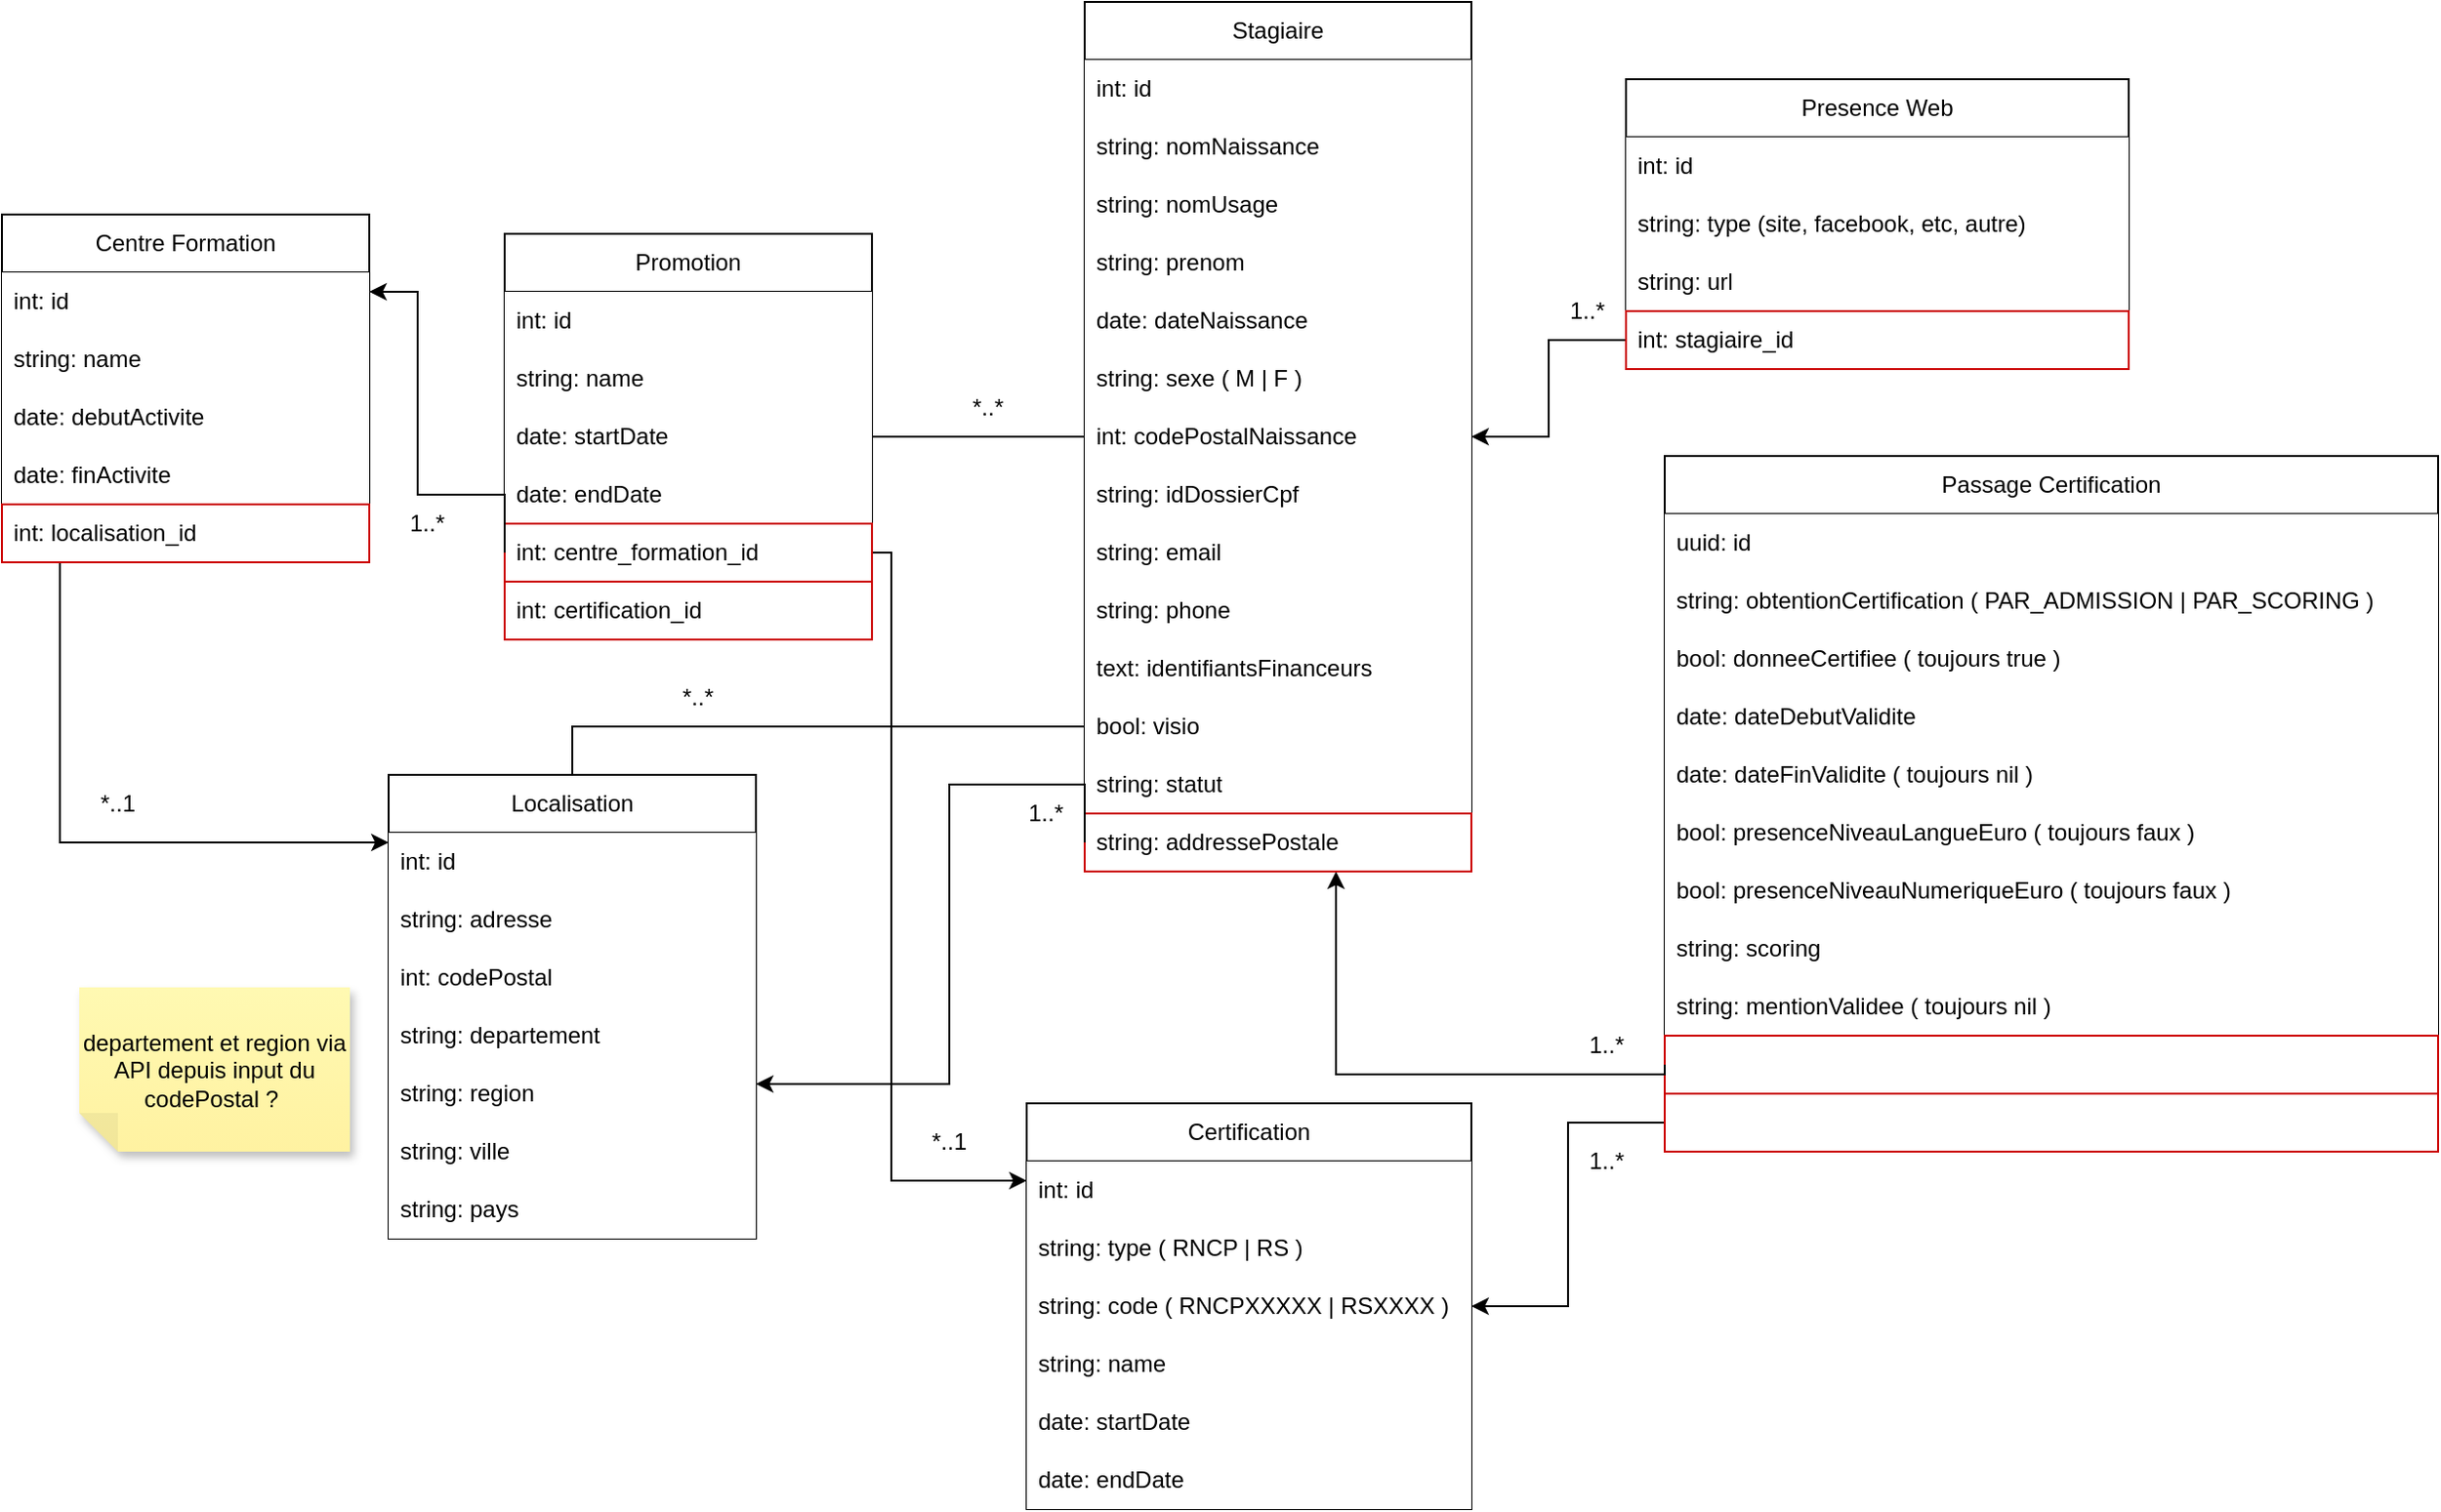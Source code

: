 <mxfile>
    <diagram name="Page-1" id="Tp8htie_owTlGBTcX6JP">
        <mxGraphModel dx="1893" dy="428" grid="1" gridSize="10" guides="1" tooltips="1" connect="1" arrows="1" fold="1" page="1" pageScale="1" pageWidth="827" pageHeight="1169" math="0" shadow="0">
            <root>
                <mxCell id="0"/>
                <mxCell id="1" parent="0"/>
                <mxCell id="n4U7ndQowQ5HId22_Uco-2" value="Certification" style="swimlane;fontStyle=0;childLayout=stackLayout;horizontal=1;startSize=30;horizontalStack=0;resizeParent=1;resizeParentMax=0;resizeLast=0;collapsible=1;marginBottom=0;whiteSpace=wrap;html=1;" parent="1" vertex="1">
                    <mxGeometry x="-190" y="630" width="230" height="210" as="geometry">
                        <mxRectangle x="-190" y="630" width="100" height="30" as="alternateBounds"/>
                    </mxGeometry>
                </mxCell>
                <mxCell id="n4U7ndQowQ5HId22_Uco-3" value="int: id" style="text;strokeColor=none;fillColor=default;align=left;verticalAlign=middle;spacingLeft=4;spacingRight=4;overflow=hidden;points=[[0,0.5],[1,0.5]];portConstraint=eastwest;rotatable=0;whiteSpace=wrap;html=1;" parent="n4U7ndQowQ5HId22_Uco-2" vertex="1">
                    <mxGeometry y="30" width="230" height="30" as="geometry"/>
                </mxCell>
                <mxCell id="17" value="string: type ( RNCP | RS )" style="text;strokeColor=none;fillColor=default;align=left;verticalAlign=middle;spacingLeft=4;spacingRight=4;overflow=hidden;points=[[0,0.5],[1,0.5]];portConstraint=eastwest;rotatable=0;whiteSpace=wrap;html=1;" vertex="1" parent="n4U7ndQowQ5HId22_Uco-2">
                    <mxGeometry y="60" width="230" height="30" as="geometry"/>
                </mxCell>
                <mxCell id="n4U7ndQowQ5HId22_Uco-4" value="string: code ( RNCPXXXXX | RSXXXX )" style="text;strokeColor=none;fillColor=default;align=left;verticalAlign=middle;spacingLeft=4;spacingRight=4;overflow=hidden;points=[[0,0.5],[1,0.5]];portConstraint=eastwest;rotatable=0;whiteSpace=wrap;html=1;" parent="n4U7ndQowQ5HId22_Uco-2" vertex="1">
                    <mxGeometry y="90" width="230" height="30" as="geometry"/>
                </mxCell>
                <mxCell id="n4U7ndQowQ5HId22_Uco-5" value="string: name" style="text;strokeColor=none;fillColor=default;align=left;verticalAlign=middle;spacingLeft=4;spacingRight=4;overflow=hidden;points=[[0,0.5],[1,0.5]];portConstraint=eastwest;rotatable=0;whiteSpace=wrap;html=1;" parent="n4U7ndQowQ5HId22_Uco-2" vertex="1">
                    <mxGeometry y="120" width="230" height="30" as="geometry"/>
                </mxCell>
                <mxCell id="n4U7ndQowQ5HId22_Uco-6" value="date: startDate" style="text;strokeColor=none;fillColor=default;align=left;verticalAlign=middle;spacingLeft=4;spacingRight=4;overflow=hidden;points=[[0,0.5],[1,0.5]];portConstraint=eastwest;rotatable=0;whiteSpace=wrap;html=1;" parent="n4U7ndQowQ5HId22_Uco-2" vertex="1">
                    <mxGeometry y="150" width="230" height="30" as="geometry"/>
                </mxCell>
                <mxCell id="n4U7ndQowQ5HId22_Uco-7" value="date: endDate" style="text;strokeColor=none;fillColor=default;align=left;verticalAlign=middle;spacingLeft=4;spacingRight=4;overflow=hidden;points=[[0,0.5],[1,0.5]];portConstraint=eastwest;rotatable=0;whiteSpace=wrap;html=1;" parent="n4U7ndQowQ5HId22_Uco-2" vertex="1">
                    <mxGeometry y="180" width="230" height="30" as="geometry"/>
                </mxCell>
                <mxCell id="n4U7ndQowQ5HId22_Uco-40" style="edgeStyle=orthogonalEdgeStyle;rounded=0;orthogonalLoop=1;jettySize=auto;html=1;entryX=1;entryY=0.5;entryDx=0;entryDy=0;exitX=0;exitY=0.5;exitDx=0;exitDy=0;startArrow=none;startFill=0;endArrow=classic;endFill=1;" parent="1" source="n4U7ndQowQ5HId22_Uco-44" target="n4U7ndQowQ5HId22_Uco-4" edge="1">
                    <mxGeometry relative="1" as="geometry"/>
                </mxCell>
                <mxCell id="n4U7ndQowQ5HId22_Uco-8" value="Passage Certification" style="swimlane;fontStyle=0;childLayout=stackLayout;horizontal=1;startSize=30;horizontalStack=0;resizeParent=1;resizeParentMax=0;resizeLast=0;collapsible=1;marginBottom=0;whiteSpace=wrap;html=1;" parent="1" vertex="1">
                    <mxGeometry x="140" y="295" width="400" height="360" as="geometry"/>
                </mxCell>
                <mxCell id="n4U7ndQowQ5HId22_Uco-9" value="uuid: id" style="text;align=left;verticalAlign=middle;spacingLeft=4;spacingRight=4;overflow=hidden;points=[[0,0.5],[1,0.5]];portConstraint=eastwest;rotatable=0;whiteSpace=wrap;html=1;fillColor=default;" parent="n4U7ndQowQ5HId22_Uco-8" vertex="1">
                    <mxGeometry y="30" width="400" height="30" as="geometry"/>
                </mxCell>
                <mxCell id="n4U7ndQowQ5HId22_Uco-10" value="string: obtentionCertification ( PAR_ADMISSION | PAR_SCORING )" style="text;strokeColor=none;fillColor=default;align=left;verticalAlign=middle;spacingLeft=4;spacingRight=4;overflow=hidden;points=[[0,0.5],[1,0.5]];portConstraint=eastwest;rotatable=0;whiteSpace=wrap;html=1;" parent="n4U7ndQowQ5HId22_Uco-8" vertex="1">
                    <mxGeometry y="60" width="400" height="30" as="geometry"/>
                </mxCell>
                <mxCell id="n4U7ndQowQ5HId22_Uco-11" value="bool: donneeCertifiee ( toujours true )" style="text;align=left;verticalAlign=middle;spacingLeft=4;spacingRight=4;overflow=hidden;points=[[0,0.5],[1,0.5]];portConstraint=eastwest;rotatable=0;whiteSpace=wrap;html=1;fillColor=default;" parent="n4U7ndQowQ5HId22_Uco-8" vertex="1">
                    <mxGeometry y="90" width="400" height="30" as="geometry"/>
                </mxCell>
                <mxCell id="n4U7ndQowQ5HId22_Uco-12" value="date: dateDebutValidite" style="text;align=left;verticalAlign=middle;spacingLeft=4;spacingRight=4;overflow=hidden;points=[[0,0.5],[1,0.5]];portConstraint=eastwest;rotatable=0;whiteSpace=wrap;html=1;fillColor=default;" parent="n4U7ndQowQ5HId22_Uco-8" vertex="1">
                    <mxGeometry y="120" width="400" height="30" as="geometry"/>
                </mxCell>
                <mxCell id="n4U7ndQowQ5HId22_Uco-13" value="date: dateFinValidite ( toujours nil )" style="text;align=left;verticalAlign=middle;spacingLeft=4;spacingRight=4;overflow=hidden;points=[[0,0.5],[1,0.5]];portConstraint=eastwest;rotatable=0;whiteSpace=wrap;html=1;fillColor=default;" parent="n4U7ndQowQ5HId22_Uco-8" vertex="1">
                    <mxGeometry y="150" width="400" height="30" as="geometry"/>
                </mxCell>
                <mxCell id="n4U7ndQowQ5HId22_Uco-14" value="bool: presenceNiveauLangueEuro ( toujours faux )" style="text;align=left;verticalAlign=middle;spacingLeft=4;spacingRight=4;overflow=hidden;points=[[0,0.5],[1,0.5]];portConstraint=eastwest;rotatable=0;whiteSpace=wrap;html=1;fillColor=default;" parent="n4U7ndQowQ5HId22_Uco-8" vertex="1">
                    <mxGeometry y="180" width="400" height="30" as="geometry"/>
                </mxCell>
                <mxCell id="n4U7ndQowQ5HId22_Uco-15" value="bool: presenceNiveauNumeriqueEuro ( toujours faux )" style="text;align=left;verticalAlign=middle;spacingLeft=4;spacingRight=4;overflow=hidden;points=[[0,0.5],[1,0.5]];portConstraint=eastwest;rotatable=0;whiteSpace=wrap;html=1;fillColor=default;" parent="n4U7ndQowQ5HId22_Uco-8" vertex="1">
                    <mxGeometry y="210" width="400" height="30" as="geometry"/>
                </mxCell>
                <mxCell id="n4U7ndQowQ5HId22_Uco-16" value="string: scoring" style="text;align=left;verticalAlign=middle;spacingLeft=4;spacingRight=4;overflow=hidden;points=[[0,0.5],[1,0.5]];portConstraint=eastwest;rotatable=0;whiteSpace=wrap;html=1;fillColor=default;" parent="n4U7ndQowQ5HId22_Uco-8" vertex="1">
                    <mxGeometry y="240" width="400" height="30" as="geometry"/>
                </mxCell>
                <mxCell id="n4U7ndQowQ5HId22_Uco-17" value="string: mentionValidee ( toujours nil )" style="text;align=left;verticalAlign=middle;spacingLeft=4;spacingRight=4;overflow=hidden;points=[[0,0.5],[1,0.5]];portConstraint=eastwest;rotatable=0;whiteSpace=wrap;html=1;fillColor=default;" parent="n4U7ndQowQ5HId22_Uco-8" vertex="1">
                    <mxGeometry y="270" width="400" height="30" as="geometry"/>
                </mxCell>
                <mxCell id="n4U7ndQowQ5HId22_Uco-43" value="int: stagiaire_id" style="text;strokeColor=#CC0000;fillColor=default;align=left;verticalAlign=middle;spacingLeft=4;spacingRight=4;overflow=hidden;points=[[0,0.5],[1,0.5]];portConstraint=eastwest;rotatable=0;whiteSpace=wrap;html=1;fontColor=#ffffff;" parent="n4U7ndQowQ5HId22_Uco-8" vertex="1">
                    <mxGeometry y="300" width="400" height="30" as="geometry"/>
                </mxCell>
                <mxCell id="n4U7ndQowQ5HId22_Uco-44" value="int: certification_id" style="text;strokeColor=#CC0000;fillColor=default;align=left;verticalAlign=middle;spacingLeft=4;spacingRight=4;overflow=hidden;points=[[0,0.5],[1,0.5]];portConstraint=eastwest;rotatable=0;whiteSpace=wrap;html=1;fontColor=#ffffff;" parent="n4U7ndQowQ5HId22_Uco-8" vertex="1">
                    <mxGeometry y="330" width="400" height="30" as="geometry"/>
                </mxCell>
                <mxCell id="n4U7ndQowQ5HId22_Uco-39" style="edgeStyle=orthogonalEdgeStyle;rounded=0;orthogonalLoop=1;jettySize=auto;html=1;startArrow=classic;startFill=1;endArrow=none;endFill=0;entryX=0;entryY=0.5;entryDx=0;entryDy=0;" parent="1" source="n4U7ndQowQ5HId22_Uco-18" target="n4U7ndQowQ5HId22_Uco-43" edge="1">
                    <mxGeometry relative="1" as="geometry">
                        <Array as="points">
                            <mxPoint x="-30" y="615"/>
                        </Array>
                    </mxGeometry>
                </mxCell>
                <mxCell id="n4U7ndQowQ5HId22_Uco-18" value="Stagiaire" style="swimlane;fontStyle=0;childLayout=stackLayout;horizontal=1;startSize=30;horizontalStack=0;resizeParent=1;resizeParentMax=0;resizeLast=0;collapsible=1;marginBottom=0;whiteSpace=wrap;html=1;" parent="1" vertex="1">
                    <mxGeometry x="-160" y="60" width="200" height="450" as="geometry"/>
                </mxCell>
                <mxCell id="16" value="int: id" style="text;strokeColor=none;fillColor=default;align=left;verticalAlign=middle;spacingLeft=4;spacingRight=4;overflow=hidden;points=[[0,0.5],[1,0.5]];portConstraint=eastwest;rotatable=0;whiteSpace=wrap;html=1;" vertex="1" parent="n4U7ndQowQ5HId22_Uco-18">
                    <mxGeometry y="30" width="200" height="30" as="geometry"/>
                </mxCell>
                <mxCell id="n4U7ndQowQ5HId22_Uco-19" value="string: nomNaissance" style="text;strokeColor=none;fillColor=default;align=left;verticalAlign=middle;spacingLeft=4;spacingRight=4;overflow=hidden;points=[[0,0.5],[1,0.5]];portConstraint=eastwest;rotatable=0;whiteSpace=wrap;html=1;" parent="n4U7ndQowQ5HId22_Uco-18" vertex="1">
                    <mxGeometry y="60" width="200" height="30" as="geometry"/>
                </mxCell>
                <mxCell id="n4U7ndQowQ5HId22_Uco-20" value="string: nomUsage" style="text;strokeColor=none;fillColor=default;align=left;verticalAlign=middle;spacingLeft=4;spacingRight=4;overflow=hidden;points=[[0,0.5],[1,0.5]];portConstraint=eastwest;rotatable=0;whiteSpace=wrap;html=1;" parent="n4U7ndQowQ5HId22_Uco-18" vertex="1">
                    <mxGeometry y="90" width="200" height="30" as="geometry"/>
                </mxCell>
                <mxCell id="n4U7ndQowQ5HId22_Uco-21" value="string: prenom" style="text;strokeColor=none;fillColor=default;align=left;verticalAlign=middle;spacingLeft=4;spacingRight=4;overflow=hidden;points=[[0,0.5],[1,0.5]];portConstraint=eastwest;rotatable=0;whiteSpace=wrap;html=1;" parent="n4U7ndQowQ5HId22_Uco-18" vertex="1">
                    <mxGeometry y="120" width="200" height="30" as="geometry"/>
                </mxCell>
                <mxCell id="n4U7ndQowQ5HId22_Uco-24" value="date: dateNaissance" style="text;strokeColor=none;fillColor=default;align=left;verticalAlign=middle;spacingLeft=4;spacingRight=4;overflow=hidden;points=[[0,0.5],[1,0.5]];portConstraint=eastwest;rotatable=0;whiteSpace=wrap;html=1;" parent="n4U7ndQowQ5HId22_Uco-18" vertex="1">
                    <mxGeometry y="150" width="200" height="30" as="geometry"/>
                </mxCell>
                <mxCell id="n4U7ndQowQ5HId22_Uco-25" value="string: sexe ( M | F )" style="text;strokeColor=none;fillColor=default;align=left;verticalAlign=middle;spacingLeft=4;spacingRight=4;overflow=hidden;points=[[0,0.5],[1,0.5]];portConstraint=eastwest;rotatable=0;whiteSpace=wrap;html=1;" parent="n4U7ndQowQ5HId22_Uco-18" vertex="1">
                    <mxGeometry y="180" width="200" height="30" as="geometry"/>
                </mxCell>
                <mxCell id="n4U7ndQowQ5HId22_Uco-26" value="int: codePostalNaissance" style="text;strokeColor=none;fillColor=default;align=left;verticalAlign=middle;spacingLeft=4;spacingRight=4;overflow=hidden;points=[[0,0.5],[1,0.5]];portConstraint=eastwest;rotatable=0;whiteSpace=wrap;html=1;" parent="n4U7ndQowQ5HId22_Uco-18" vertex="1">
                    <mxGeometry y="210" width="200" height="30" as="geometry"/>
                </mxCell>
                <mxCell id="n4U7ndQowQ5HId22_Uco-27" value="string: idDossierCpf" style="text;strokeColor=none;fillColor=default;align=left;verticalAlign=middle;spacingLeft=4;spacingRight=4;overflow=hidden;points=[[0,0.5],[1,0.5]];portConstraint=eastwest;rotatable=0;whiteSpace=wrap;html=1;" parent="n4U7ndQowQ5HId22_Uco-18" vertex="1">
                    <mxGeometry y="240" width="200" height="30" as="geometry"/>
                </mxCell>
                <mxCell id="n4U7ndQowQ5HId22_Uco-46" value="string: email" style="text;strokeColor=none;fillColor=default;align=left;verticalAlign=middle;spacingLeft=4;spacingRight=4;overflow=hidden;points=[[0,0.5],[1,0.5]];portConstraint=eastwest;rotatable=0;whiteSpace=wrap;html=1;" parent="n4U7ndQowQ5HId22_Uco-18" vertex="1">
                    <mxGeometry y="270" width="200" height="30" as="geometry"/>
                </mxCell>
                <mxCell id="102" value="string: phone" style="text;strokeColor=none;fillColor=default;align=left;verticalAlign=middle;spacingLeft=4;spacingRight=4;overflow=hidden;points=[[0,0.5],[1,0.5]];portConstraint=eastwest;rotatable=0;whiteSpace=wrap;html=1;" vertex="1" parent="n4U7ndQowQ5HId22_Uco-18">
                    <mxGeometry y="300" width="200" height="30" as="geometry"/>
                </mxCell>
                <mxCell id="74" value="text: identifiantsFinanceurs" style="text;strokeColor=none;fillColor=default;align=left;verticalAlign=middle;spacingLeft=4;spacingRight=4;overflow=hidden;points=[[0,0.5],[1,0.5]];portConstraint=eastwest;rotatable=0;whiteSpace=wrap;html=1;" vertex="1" parent="n4U7ndQowQ5HId22_Uco-18">
                    <mxGeometry y="330" width="200" height="30" as="geometry"/>
                </mxCell>
                <mxCell id="n4U7ndQowQ5HId22_Uco-50" value="bool: visio" style="text;strokeColor=none;fillColor=default;align=left;verticalAlign=middle;spacingLeft=4;spacingRight=4;overflow=hidden;points=[[0,0.5],[1,0.5]];portConstraint=eastwest;rotatable=0;whiteSpace=wrap;html=1;" parent="n4U7ndQowQ5HId22_Uco-18" vertex="1">
                    <mxGeometry y="360" width="200" height="30" as="geometry"/>
                </mxCell>
                <mxCell id="n4U7ndQowQ5HId22_Uco-51" value="string: statut" style="text;strokeColor=none;fillColor=default;align=left;verticalAlign=middle;spacingLeft=4;spacingRight=4;overflow=hidden;points=[[0,0.5],[1,0.5]];portConstraint=eastwest;rotatable=0;whiteSpace=wrap;html=1;" parent="n4U7ndQowQ5HId22_Uco-18" vertex="1">
                    <mxGeometry y="390" width="200" height="30" as="geometry"/>
                </mxCell>
                <mxCell id="73" value="string: addressePostale" style="text;strokeColor=#CC0000;fillColor=default;align=left;verticalAlign=middle;spacingLeft=4;spacingRight=4;overflow=hidden;points=[[0,0.5],[1,0.5]];portConstraint=eastwest;rotatable=0;whiteSpace=wrap;html=1;" vertex="1" parent="n4U7ndQowQ5HId22_Uco-18">
                    <mxGeometry y="420" width="200" height="30" as="geometry"/>
                </mxCell>
                <mxCell id="n4U7ndQowQ5HId22_Uco-41" value="1..*" style="text;strokeColor=none;align=center;fillColor=none;html=1;verticalAlign=middle;whiteSpace=wrap;rounded=0;" parent="1" vertex="1">
                    <mxGeometry x="80" y="640" width="60" height="40" as="geometry"/>
                </mxCell>
                <mxCell id="n4U7ndQowQ5HId22_Uco-42" value="1..*" style="text;strokeColor=none;align=center;fillColor=none;html=1;verticalAlign=middle;whiteSpace=wrap;rounded=0;" parent="1" vertex="1">
                    <mxGeometry x="80" y="580" width="60" height="40" as="geometry"/>
                </mxCell>
                <mxCell id="52" style="edgeStyle=orthogonalEdgeStyle;rounded=0;html=1;endArrow=none;endFill=0;startArrow=none;startFill=0;" edge="1" parent="1" source="2" target="n4U7ndQowQ5HId22_Uco-18">
                    <mxGeometry relative="1" as="geometry">
                        <mxPoint x="-160" y="495" as="targetPoint"/>
                    </mxGeometry>
                </mxCell>
                <mxCell id="54" style="edgeStyle=orthogonalEdgeStyle;rounded=0;html=1;exitX=1;exitY=0.5;exitDx=0;exitDy=0;startArrow=none;startFill=0;endArrow=classic;endFill=1;" edge="1" parent="1" source="21">
                    <mxGeometry relative="1" as="geometry">
                        <mxPoint x="-190" y="670" as="targetPoint"/>
                        <Array as="points">
                            <mxPoint x="-260" y="345"/>
                            <mxPoint x="-260" y="670"/>
                            <mxPoint x="-190" y="670"/>
                        </Array>
                    </mxGeometry>
                </mxCell>
                <mxCell id="2" value="Promotion" style="swimlane;fontStyle=0;childLayout=stackLayout;horizontal=1;startSize=30;horizontalStack=0;resizeParent=1;resizeParentMax=0;resizeLast=0;collapsible=1;marginBottom=0;whiteSpace=wrap;html=1;" vertex="1" parent="1">
                    <mxGeometry x="-460" y="180" width="190" height="210" as="geometry"/>
                </mxCell>
                <mxCell id="18" value="int: id" style="text;strokeColor=none;fillColor=default;align=left;verticalAlign=middle;spacingLeft=4;spacingRight=4;overflow=hidden;points=[[0,0.5],[1,0.5]];portConstraint=eastwest;rotatable=0;whiteSpace=wrap;html=1;" vertex="1" parent="2">
                    <mxGeometry y="30" width="190" height="30" as="geometry"/>
                </mxCell>
                <mxCell id="3" value="string: name" style="text;strokeColor=none;fillColor=default;align=left;verticalAlign=middle;spacingLeft=4;spacingRight=4;overflow=hidden;points=[[0,0.5],[1,0.5]];portConstraint=eastwest;rotatable=0;whiteSpace=wrap;html=1;" vertex="1" parent="2">
                    <mxGeometry y="60" width="190" height="30" as="geometry"/>
                </mxCell>
                <mxCell id="19" value="date: startDate" style="text;strokeColor=none;fillColor=default;align=left;verticalAlign=middle;spacingLeft=4;spacingRight=4;overflow=hidden;points=[[0,0.5],[1,0.5]];portConstraint=eastwest;rotatable=0;whiteSpace=wrap;html=1;" vertex="1" parent="2">
                    <mxGeometry y="90" width="190" height="30" as="geometry"/>
                </mxCell>
                <mxCell id="20" value="date: endDate" style="text;strokeColor=none;fillColor=default;align=left;verticalAlign=middle;spacingLeft=4;spacingRight=4;overflow=hidden;points=[[0,0.5],[1,0.5]];portConstraint=eastwest;rotatable=0;whiteSpace=wrap;html=1;" vertex="1" parent="2">
                    <mxGeometry y="120" width="190" height="30" as="geometry"/>
                </mxCell>
                <mxCell id="29" value="int: centre_formation_id" style="text;align=left;verticalAlign=middle;spacingLeft=4;spacingRight=4;overflow=hidden;points=[[0,0.5],[1,0.5]];portConstraint=eastwest;rotatable=0;whiteSpace=wrap;html=1;strokeColor=#CC0000;fillColor=default;" vertex="1" parent="2">
                    <mxGeometry y="150" width="190" height="30" as="geometry"/>
                </mxCell>
                <mxCell id="21" value="int: certification_id" style="text;align=left;verticalAlign=middle;spacingLeft=4;spacingRight=4;overflow=hidden;points=[[0,0.5],[1,0.5]];portConstraint=eastwest;rotatable=0;whiteSpace=wrap;html=1;strokeColor=#CC0000;fillColor=default;" vertex="1" parent="2">
                    <mxGeometry y="180" width="190" height="30" as="geometry"/>
                </mxCell>
                <mxCell id="77" style="edgeStyle=orthogonalEdgeStyle;rounded=0;html=1;startArrow=none;startFill=0;endArrow=classic;endFill=1;" edge="1" parent="1" source="76" target="33">
                    <mxGeometry relative="1" as="geometry">
                        <Array as="points">
                            <mxPoint x="-690" y="495"/>
                        </Array>
                    </mxGeometry>
                </mxCell>
                <mxCell id="23" value="Centre Formation" style="swimlane;fontStyle=0;childLayout=stackLayout;horizontal=1;startSize=30;horizontalStack=0;resizeParent=1;resizeParentMax=0;resizeLast=0;collapsible=1;marginBottom=0;whiteSpace=wrap;html=1;" vertex="1" parent="1">
                    <mxGeometry x="-720" y="170" width="190" height="180" as="geometry"/>
                </mxCell>
                <mxCell id="24" value="int: id" style="text;strokeColor=none;fillColor=default;align=left;verticalAlign=middle;spacingLeft=4;spacingRight=4;overflow=hidden;points=[[0,0.5],[1,0.5]];portConstraint=eastwest;rotatable=0;whiteSpace=wrap;html=1;" vertex="1" parent="23">
                    <mxGeometry y="30" width="190" height="30" as="geometry"/>
                </mxCell>
                <mxCell id="25" value="string: name" style="text;strokeColor=none;fillColor=default;align=left;verticalAlign=middle;spacingLeft=4;spacingRight=4;overflow=hidden;points=[[0,0.5],[1,0.5]];portConstraint=eastwest;rotatable=0;whiteSpace=wrap;html=1;" vertex="1" parent="23">
                    <mxGeometry y="60" width="190" height="30" as="geometry"/>
                </mxCell>
                <mxCell id="26" value="date: debutActivite" style="text;strokeColor=none;fillColor=default;align=left;verticalAlign=middle;spacingLeft=4;spacingRight=4;overflow=hidden;points=[[0,0.5],[1,0.5]];portConstraint=eastwest;rotatable=0;whiteSpace=wrap;html=1;" vertex="1" parent="23">
                    <mxGeometry y="90" width="190" height="30" as="geometry"/>
                </mxCell>
                <mxCell id="27" value="date: finActivite" style="text;strokeColor=none;fillColor=default;align=left;verticalAlign=middle;spacingLeft=4;spacingRight=4;overflow=hidden;points=[[0,0.5],[1,0.5]];portConstraint=eastwest;rotatable=0;whiteSpace=wrap;html=1;" vertex="1" parent="23">
                    <mxGeometry y="120" width="190" height="30" as="geometry"/>
                </mxCell>
                <mxCell id="76" value="int: localisation_id" style="text;strokeColor=#CC0000;fillColor=default;align=left;verticalAlign=middle;spacingLeft=4;spacingRight=4;overflow=hidden;points=[[0,0.5],[1,0.5]];portConstraint=eastwest;rotatable=0;whiteSpace=wrap;html=1;" vertex="1" parent="23">
                    <mxGeometry y="150" width="190" height="30" as="geometry"/>
                </mxCell>
                <mxCell id="50" style="edgeStyle=orthogonalEdgeStyle;rounded=0;html=1;entryX=0;entryY=0.5;entryDx=0;entryDy=0;endArrow=none;endFill=0;" edge="1" parent="1" source="33" target="n4U7ndQowQ5HId22_Uco-50">
                    <mxGeometry relative="1" as="geometry"/>
                </mxCell>
                <mxCell id="33" value="Localisation" style="swimlane;fontStyle=0;childLayout=stackLayout;horizontal=1;startSize=30;horizontalStack=0;resizeParent=1;resizeParentMax=0;resizeLast=0;collapsible=1;marginBottom=0;whiteSpace=wrap;html=1;" vertex="1" parent="1">
                    <mxGeometry x="-520" y="460" width="190" height="240" as="geometry"/>
                </mxCell>
                <mxCell id="34" value="int: id" style="text;strokeColor=none;fillColor=default;align=left;verticalAlign=middle;spacingLeft=4;spacingRight=4;overflow=hidden;points=[[0,0.5],[1,0.5]];portConstraint=eastwest;rotatable=0;whiteSpace=wrap;html=1;" vertex="1" parent="33">
                    <mxGeometry y="30" width="190" height="30" as="geometry"/>
                </mxCell>
                <mxCell id="36" value="string: adresse" style="text;strokeColor=none;fillColor=default;align=left;verticalAlign=middle;spacingLeft=4;spacingRight=4;overflow=hidden;points=[[0,0.5],[1,0.5]];portConstraint=eastwest;rotatable=0;whiteSpace=wrap;html=1;" vertex="1" parent="33">
                    <mxGeometry y="60" width="190" height="30" as="geometry"/>
                </mxCell>
                <mxCell id="35" value="int: codePostal" style="text;strokeColor=none;fillColor=default;align=left;verticalAlign=middle;spacingLeft=4;spacingRight=4;overflow=hidden;points=[[0,0.5],[1,0.5]];portConstraint=eastwest;rotatable=0;whiteSpace=wrap;html=1;" vertex="1" parent="33">
                    <mxGeometry y="90" width="190" height="30" as="geometry"/>
                </mxCell>
                <mxCell id="79" value="string: departement&amp;nbsp;" style="text;strokeColor=none;fillColor=default;align=left;verticalAlign=middle;spacingLeft=4;spacingRight=4;overflow=hidden;points=[[0,0.5],[1,0.5]];portConstraint=eastwest;rotatable=0;whiteSpace=wrap;html=1;" vertex="1" parent="33">
                    <mxGeometry y="120" width="190" height="30" as="geometry"/>
                </mxCell>
                <mxCell id="80" value="string: region" style="text;strokeColor=none;fillColor=default;align=left;verticalAlign=middle;spacingLeft=4;spacingRight=4;overflow=hidden;points=[[0,0.5],[1,0.5]];portConstraint=eastwest;rotatable=0;whiteSpace=wrap;html=1;" vertex="1" parent="33">
                    <mxGeometry y="150" width="190" height="30" as="geometry"/>
                </mxCell>
                <mxCell id="38" value="string: ville" style="text;strokeColor=none;fillColor=default;align=left;verticalAlign=middle;spacingLeft=4;spacingRight=4;overflow=hidden;points=[[0,0.5],[1,0.5]];portConstraint=eastwest;rotatable=0;whiteSpace=wrap;html=1;" vertex="1" parent="33">
                    <mxGeometry y="180" width="190" height="30" as="geometry"/>
                </mxCell>
                <mxCell id="37" value="string: pays" style="text;strokeColor=none;fillColor=default;align=left;verticalAlign=middle;spacingLeft=4;spacingRight=4;overflow=hidden;points=[[0,0.5],[1,0.5]];portConstraint=eastwest;rotatable=0;whiteSpace=wrap;html=1;" vertex="1" parent="33">
                    <mxGeometry y="210" width="190" height="30" as="geometry"/>
                </mxCell>
                <mxCell id="51" value="*..*" style="text;strokeColor=none;align=center;fillColor=none;html=1;verticalAlign=middle;whiteSpace=wrap;rounded=0;" vertex="1" parent="1">
                    <mxGeometry x="-390" y="400" width="60" height="40" as="geometry"/>
                </mxCell>
                <mxCell id="53" value="*..*" style="text;strokeColor=none;align=center;fillColor=none;html=1;verticalAlign=middle;whiteSpace=wrap;rounded=0;" vertex="1" parent="1">
                    <mxGeometry x="-240" y="250" width="60" height="40" as="geometry"/>
                </mxCell>
                <mxCell id="55" style="edgeStyle=orthogonalEdgeStyle;rounded=0;html=1;exitX=0;exitY=0.5;exitDx=0;exitDy=0;startArrow=none;startFill=0;endArrow=classic;endFill=1;" edge="1" parent="1" source="29" target="23">
                    <mxGeometry relative="1" as="geometry">
                        <mxPoint x="-530" y="210" as="targetPoint"/>
                        <Array as="points">
                            <mxPoint x="-505" y="315"/>
                            <mxPoint x="-505" y="210"/>
                        </Array>
                    </mxGeometry>
                </mxCell>
                <mxCell id="56" value="1..*" style="text;strokeColor=none;align=center;fillColor=none;html=1;verticalAlign=middle;whiteSpace=wrap;rounded=0;" vertex="1" parent="1">
                    <mxGeometry x="-530" y="310" width="60" height="40" as="geometry"/>
                </mxCell>
                <mxCell id="57" value="*..1" style="text;strokeColor=none;align=center;fillColor=none;html=1;verticalAlign=middle;whiteSpace=wrap;rounded=0;" vertex="1" parent="1">
                    <mxGeometry x="-260" y="630" width="60" height="40" as="geometry"/>
                </mxCell>
                <mxCell id="78" value="*..1" style="text;strokeColor=none;align=center;fillColor=none;html=1;verticalAlign=middle;whiteSpace=wrap;rounded=0;" vertex="1" parent="1">
                    <mxGeometry x="-690" y="455" width="60" height="40" as="geometry"/>
                </mxCell>
                <mxCell id="84" value="1..*" style="text;strokeColor=none;align=center;fillColor=none;html=1;verticalAlign=middle;whiteSpace=wrap;rounded=0;" vertex="1" parent="1">
                    <mxGeometry x="-210" y="460" width="60" height="40" as="geometry"/>
                </mxCell>
                <mxCell id="85" value="departement et region via API depuis input du codePostal ?&amp;nbsp;" style="shape=note;whiteSpace=wrap;html=1;backgroundOutline=1;fontColor=#000000;darkOpacity=0.05;fillColor=#FFF9B2;strokeColor=none;fillStyle=solid;direction=west;gradientDirection=north;gradientColor=#FFF2A1;shadow=1;size=20;pointerEvents=1;" vertex="1" parent="1">
                    <mxGeometry x="-680" y="570" width="140" height="85" as="geometry"/>
                </mxCell>
                <mxCell id="94" style="edgeStyle=orthogonalEdgeStyle;rounded=0;html=1;startArrow=none;startFill=0;endArrow=classic;endFill=1;" edge="1" parent="1" source="93" target="n4U7ndQowQ5HId22_Uco-18">
                    <mxGeometry relative="1" as="geometry"/>
                </mxCell>
                <mxCell id="87" value="Presence Web" style="swimlane;fontStyle=0;childLayout=stackLayout;horizontal=1;startSize=30;horizontalStack=0;resizeParent=1;resizeParentMax=0;resizeLast=0;collapsible=1;marginBottom=0;whiteSpace=wrap;html=1;" vertex="1" parent="1">
                    <mxGeometry x="120" y="100" width="260" height="150" as="geometry">
                        <mxRectangle x="-190" y="630" width="100" height="30" as="alternateBounds"/>
                    </mxGeometry>
                </mxCell>
                <mxCell id="88" value="int: id" style="text;strokeColor=none;fillColor=default;align=left;verticalAlign=middle;spacingLeft=4;spacingRight=4;overflow=hidden;points=[[0,0.5],[1,0.5]];portConstraint=eastwest;rotatable=0;whiteSpace=wrap;html=1;" vertex="1" parent="87">
                    <mxGeometry y="30" width="260" height="30" as="geometry"/>
                </mxCell>
                <mxCell id="89" value="string: type (site, facebook, etc, autre)" style="text;strokeColor=none;fillColor=default;align=left;verticalAlign=middle;spacingLeft=4;spacingRight=4;overflow=hidden;points=[[0,0.5],[1,0.5]];portConstraint=eastwest;rotatable=0;whiteSpace=wrap;html=1;" vertex="1" parent="87">
                    <mxGeometry y="60" width="260" height="30" as="geometry"/>
                </mxCell>
                <mxCell id="90" value="string: url" style="text;strokeColor=none;fillColor=default;align=left;verticalAlign=middle;spacingLeft=4;spacingRight=4;overflow=hidden;points=[[0,0.5],[1,0.5]];portConstraint=eastwest;rotatable=0;whiteSpace=wrap;html=1;" vertex="1" parent="87">
                    <mxGeometry y="90" width="260" height="30" as="geometry"/>
                </mxCell>
                <mxCell id="93" value="int: stagiaire_id" style="text;strokeColor=#CC0000;fillColor=default;align=left;verticalAlign=middle;spacingLeft=4;spacingRight=4;overflow=hidden;points=[[0,0.5],[1,0.5]];portConstraint=eastwest;rotatable=0;whiteSpace=wrap;html=1;" vertex="1" parent="87">
                    <mxGeometry y="120" width="260" height="30" as="geometry"/>
                </mxCell>
                <mxCell id="95" value="1..*" style="text;strokeColor=none;align=center;fillColor=none;html=1;verticalAlign=middle;whiteSpace=wrap;rounded=0;" vertex="1" parent="1">
                    <mxGeometry x="70" y="200" width="60" height="40" as="geometry"/>
                </mxCell>
                <mxCell id="98" style="edgeStyle=orthogonalEdgeStyle;rounded=0;html=1;exitX=0;exitY=0.5;exitDx=0;exitDy=0;startArrow=none;startFill=0;endArrow=classic;endFill=1;" edge="1" parent="1" source="73" target="33">
                    <mxGeometry relative="1" as="geometry">
                        <mxPoint x="-413" y="620" as="targetPoint"/>
                        <Array as="points">
                            <mxPoint x="-230" y="465"/>
                            <mxPoint x="-230" y="620"/>
                        </Array>
                    </mxGeometry>
                </mxCell>
            </root>
        </mxGraphModel>
    </diagram>
</mxfile>